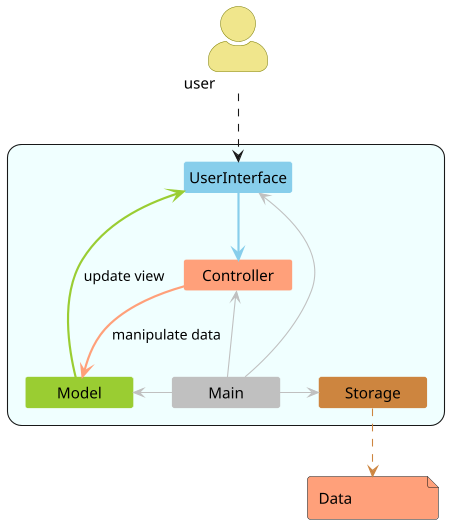 @startuml
allowmixing
skinparam actorStyle awesome
skinparam rectangle {
    roundCorner 25
}
skinparam MinClassWidth 100
hide circle
hide members
scale 450 width
skinparam Class {
    BorderColor Azure
}
skinparam Shadowing false
skinparam Actor {
    BorderColor Olive
    BackgroundColor Khaki
}

actor user

rectangle #Azure {
    class UserInterface #SkyBlue {
    }
    class Model #YellowGreen {
    }
    class Controller #LightSalmon {
    }
    class Main #Silver {
    }
    class Storage #Peru {
    }
}

package Data <<File>> #LightSalmon {
}

user ..down> UserInterface
UserInterface -down[bold,#SkyBlue]-> Controller
Controller -[Bold,#LightSalmon]-> Model : manipulate data
Model --[bold,#YellowGreen]> UserInterface : update view
UserInterface <-[#Silver] Main
Main -left[#Silver]> Controller
Main -up[#Silver]> Model
Main -right[#Silver]> Storage
Storage ..[#Peru]> Data

@enduml